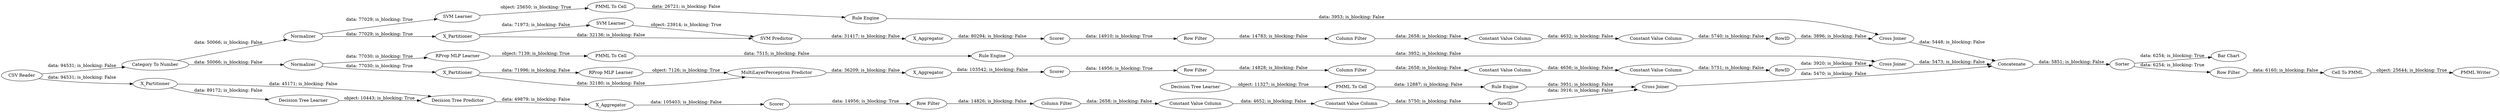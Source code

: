 digraph {
	"-3939885119990808451_9" [label="Row Filter"]
	"8337023128792229917_28" [label="PMML To Cell"]
	"-5712635533247857476_2" [label=X_Partitioner]
	"2388908469648575266_32" [label="SVM Predictor"]
	"-3510740363647082820_59" [label="Bar Chart"]
	"2388908469648575266_31" [label="SVM Learner"]
	"2388908469648575266_41" [label=Scorer]
	"582758970770163195_31" [label="RProp MLP Learner"]
	"2388908469648575266_40" [label=Normalizer]
	"-3510740363647082820_1" [label="CSV Reader"]
	"-3510740363647082820_54" [label="Cell To PMML"]
	"582758970770163195_39" [label=Normalizer]
	"-3939885119990808451_290" [label="Constant Value Column"]
	"3401438515027438923_294" [label="Column Filter"]
	"1618669104472866138_34" [label="Rule Engine"]
	"2388908469648575266_2" [label=X_Partitioner]
	"-5712635533247857476_7" [label=X_Aggregator]
	"-5644039006153943275_35" [label="Rule Engine"]
	"8337023128792229917_34" [label="Rule Engine"]
	"-3510740363647082820_53" [label=Sorter]
	"2388908469648575266_7" [label=X_Aggregator]
	"-3939885119990808451_294" [label="Column Filter"]
	"1618669104472866138_22" [label="PMML To Cell"]
	"8337023128792229917_33" [label="Decision Tree Learner"]
	"582758970770163195_40" [label=Scorer]
	"-5712635533247857476_39" [label=Scorer]
	"-5712635533247857476_31" [label="Decision Tree Learner"]
	"-3510740363647082820_62" [label="Row Filter"]
	"6893591730940381106_293" [label=RowID]
	"-5644039006153943275_34" [label="PMML To Cell"]
	"582758970770163195_7" [label=X_Aggregator]
	"1618669104472866138_35" [label="RProp MLP Learner"]
	"-3939885119990808451_293" [label=RowID]
	"3401438515027438923_9" [label="Row Filter"]
	"-3510740363647082820_61" [label="PMML Writer"]
	"-5644039006153943275_33" [label="SVM Learner"]
	"2388908469648575266_39" [label="Cross Joiner"]
	"3401438515027438923_293" [label=RowID]
	"582758970770163195_38" [label="Cross Joiner"]
	"6893591730940381106_292" [label="Constant Value Column"]
	"582758970770163195_32" [label="MultiLayerPerceptron Predictor"]
	"582758970770163195_2" [label=X_Partitioner]
	"6893591730940381106_294" [label="Column Filter"]
	"-3510740363647082820_58" [label="Category To Number"]
	"-5712635533247857476_38" [label="Cross Joiner"]
	"3401438515027438923_292" [label="Constant Value Column"]
	"6893591730940381106_290" [label="Constant Value Column"]
	"-5712635533247857476_32" [label="Decision Tree Predictor"]
	"-3510740363647082820_60" [label=Concatenate]
	"3401438515027438923_290" [label="Constant Value Column"]
	"-3939885119990808451_292" [label="Constant Value Column"]
	"6893591730940381106_9" [label="Row Filter"]
	"-3510740363647082820_1" -> "-3510740363647082820_58" [label="data: 94531; is_blocking: False"]
	"6893591730940381106_292" -> "6893591730940381106_293" [label="data: 5750; is_blocking: False"]
	"-5644039006153943275_35" -> "2388908469648575266_39" [label="data: 3953; is_blocking: False"]
	"-5712635533247857476_31" -> "-5712635533247857476_32" [label="object: 10443; is_blocking: True"]
	"2388908469648575266_32" -> "2388908469648575266_7" [label="data: 31417; is_blocking: False"]
	"-5712635533247857476_7" -> "-5712635533247857476_39" [label="data: 105403; is_blocking: False"]
	"6893591730940381106_294" -> "6893591730940381106_290" [label="data: 2658; is_blocking: False"]
	"-5712635533247857476_2" -> "-5712635533247857476_31" [label="data: 89172; is_blocking: False"]
	"-5644039006153943275_33" -> "-5644039006153943275_34" [label="object: 25650; is_blocking: True"]
	"-3510740363647082820_62" -> "-3510740363647082820_54" [label="data: 6160; is_blocking: False"]
	"582758970770163195_7" -> "582758970770163195_40" [label="data: 103542; is_blocking: False"]
	"582758970770163195_2" -> "582758970770163195_32" [label="data: 32180; is_blocking: False"]
	"8337023128792229917_33" -> "8337023128792229917_28" [label="object: 11327; is_blocking: True"]
	"2388908469648575266_2" -> "2388908469648575266_32" [label="data: 32136; is_blocking: False"]
	"582758970770163195_39" -> "1618669104472866138_35" [label="data: 77030; is_blocking: True"]
	"2388908469648575266_7" -> "2388908469648575266_41" [label="data: 80294; is_blocking: False"]
	"3401438515027438923_290" -> "3401438515027438923_292" [label="data: 4632; is_blocking: False"]
	"2388908469648575266_2" -> "2388908469648575266_31" [label="data: 71973; is_blocking: False"]
	"582758970770163195_32" -> "582758970770163195_7" [label="data: 36209; is_blocking: False"]
	"2388908469648575266_41" -> "3401438515027438923_9" [label="data: 14910; is_blocking: True"]
	"-5712635533247857476_2" -> "-5712635533247857476_32" [label="data: 45171; is_blocking: False"]
	"-5712635533247857476_39" -> "6893591730940381106_9" [label="data: 14956; is_blocking: True"]
	"582758970770163195_40" -> "-3939885119990808451_9" [label="data: 14956; is_blocking: True"]
	"1618669104472866138_34" -> "582758970770163195_38" [label="data: 3952; is_blocking: False"]
	"8337023128792229917_28" -> "8337023128792229917_34" [label="data: 12887; is_blocking: False"]
	"2388908469648575266_31" -> "2388908469648575266_32" [label="object: 23914; is_blocking: True"]
	"1618669104472866138_35" -> "1618669104472866138_22" [label="object: 7139; is_blocking: True"]
	"-3939885119990808451_294" -> "-3939885119990808451_290" [label="data: 2658; is_blocking: False"]
	"582758970770163195_31" -> "582758970770163195_32" [label="object: 7126; is_blocking: True"]
	"-3510740363647082820_53" -> "-3510740363647082820_62" [label="data: 6254; is_blocking: True"]
	"-3939885119990808451_290" -> "-3939885119990808451_292" [label="data: 4656; is_blocking: False"]
	"-5712635533247857476_32" -> "-5712635533247857476_7" [label="data: 49879; is_blocking: False"]
	"582758970770163195_39" -> "582758970770163195_2" [label="data: 77030; is_blocking: True"]
	"-3510740363647082820_58" -> "582758970770163195_39" [label="data: 50066; is_blocking: False"]
	"-3939885119990808451_9" -> "-3939885119990808451_294" [label="data: 14828; is_blocking: False"]
	"3401438515027438923_292" -> "3401438515027438923_293" [label="data: 5740; is_blocking: False"]
	"3401438515027438923_293" -> "2388908469648575266_39" [label="data: 3896; is_blocking: False"]
	"582758970770163195_2" -> "582758970770163195_31" [label="data: 71996; is_blocking: False"]
	"-5712635533247857476_38" -> "-3510740363647082820_60" [label="data: 5470; is_blocking: False"]
	"2388908469648575266_40" -> "-5644039006153943275_33" [label="data: 77029; is_blocking: True"]
	"3401438515027438923_294" -> "3401438515027438923_290" [label="data: 2658; is_blocking: False"]
	"6893591730940381106_293" -> "-5712635533247857476_38" [label="data: 3916; is_blocking: False"]
	"6893591730940381106_290" -> "6893591730940381106_292" [label="data: 4652; is_blocking: False"]
	"-3510740363647082820_54" -> "-3510740363647082820_61" [label="object: 25644; is_blocking: True"]
	"-3510740363647082820_1" -> "-5712635533247857476_2" [label="data: 94531; is_blocking: False"]
	"2388908469648575266_40" -> "2388908469648575266_2" [label="data: 77029; is_blocking: True"]
	"-3510740363647082820_60" -> "-3510740363647082820_53" [label="data: 5851; is_blocking: False"]
	"582758970770163195_38" -> "-3510740363647082820_60" [label="data: 5473; is_blocking: False"]
	"-3939885119990808451_292" -> "-3939885119990808451_293" [label="data: 5751; is_blocking: False"]
	"1618669104472866138_22" -> "1618669104472866138_34" [label="data: 7515; is_blocking: False"]
	"-3939885119990808451_293" -> "582758970770163195_38" [label="data: 3920; is_blocking: False"]
	"-5644039006153943275_34" -> "-5644039006153943275_35" [label="data: 26721; is_blocking: False"]
	"2388908469648575266_39" -> "-3510740363647082820_60" [label="data: 5448; is_blocking: False"]
	"3401438515027438923_9" -> "3401438515027438923_294" [label="data: 14783; is_blocking: False"]
	"-3510740363647082820_53" -> "-3510740363647082820_59" [label="data: 6254; is_blocking: True"]
	"8337023128792229917_34" -> "-5712635533247857476_38" [label="data: 3951; is_blocking: False"]
	"6893591730940381106_9" -> "6893591730940381106_294" [label="data: 14826; is_blocking: False"]
	"-3510740363647082820_58" -> "2388908469648575266_40" [label="data: 50066; is_blocking: False"]
	rankdir=LR
}
